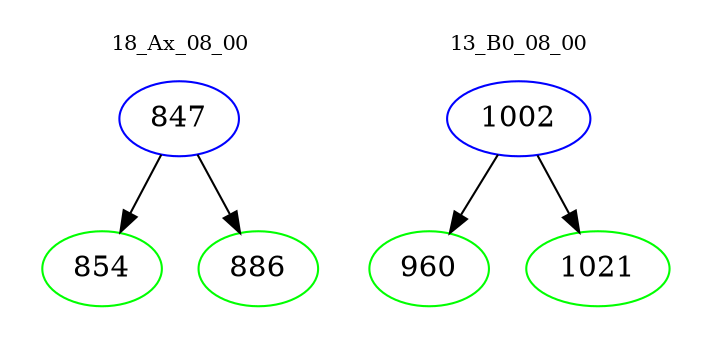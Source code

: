 digraph{
subgraph cluster_0 {
color = white
label = "18_Ax_08_00";
fontsize=10;
T0_847 [label="847", color="blue"]
T0_847 -> T0_854 [color="black"]
T0_854 [label="854", color="green"]
T0_847 -> T0_886 [color="black"]
T0_886 [label="886", color="green"]
}
subgraph cluster_1 {
color = white
label = "13_B0_08_00";
fontsize=10;
T1_1002 [label="1002", color="blue"]
T1_1002 -> T1_960 [color="black"]
T1_960 [label="960", color="green"]
T1_1002 -> T1_1021 [color="black"]
T1_1021 [label="1021", color="green"]
}
}
